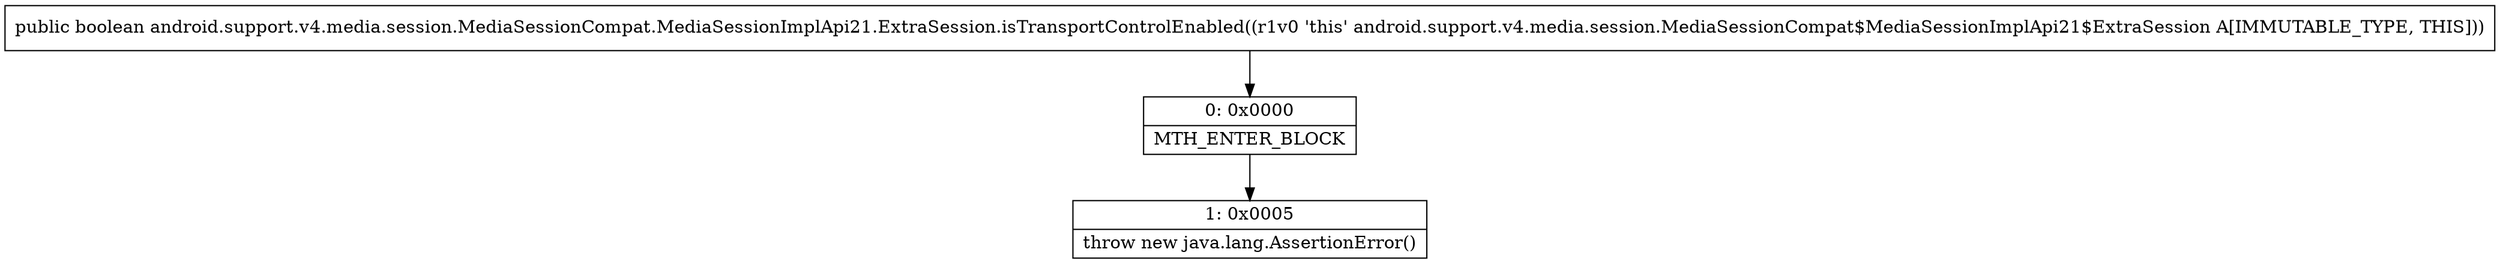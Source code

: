 digraph "CFG forandroid.support.v4.media.session.MediaSessionCompat.MediaSessionImplApi21.ExtraSession.isTransportControlEnabled()Z" {
Node_0 [shape=record,label="{0\:\ 0x0000|MTH_ENTER_BLOCK\l}"];
Node_1 [shape=record,label="{1\:\ 0x0005|throw new java.lang.AssertionError()\l}"];
MethodNode[shape=record,label="{public boolean android.support.v4.media.session.MediaSessionCompat.MediaSessionImplApi21.ExtraSession.isTransportControlEnabled((r1v0 'this' android.support.v4.media.session.MediaSessionCompat$MediaSessionImplApi21$ExtraSession A[IMMUTABLE_TYPE, THIS])) }"];
MethodNode -> Node_0;
Node_0 -> Node_1;
}

